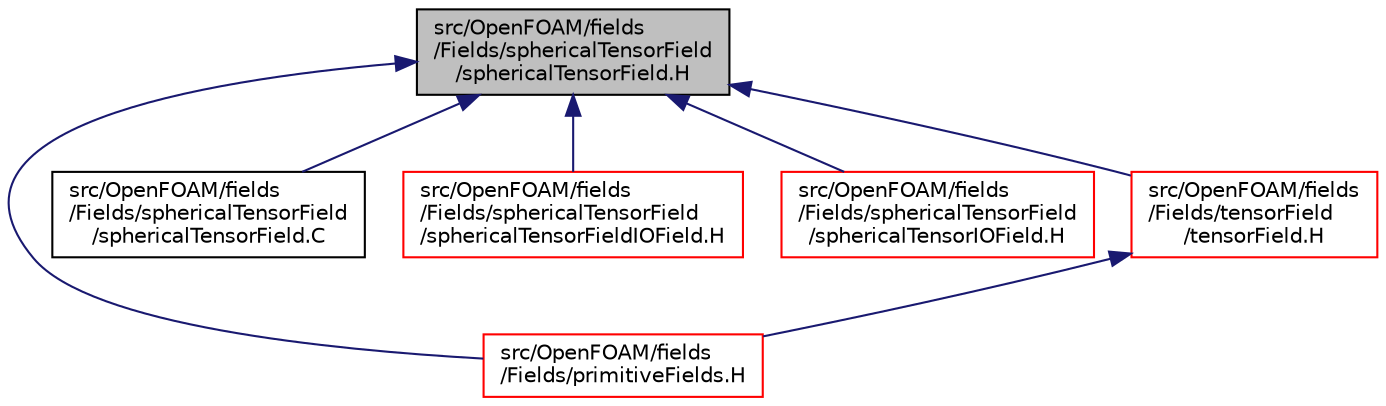 digraph "src/OpenFOAM/fields/Fields/sphericalTensorField/sphericalTensorField.H"
{
  bgcolor="transparent";
  edge [fontname="Helvetica",fontsize="10",labelfontname="Helvetica",labelfontsize="10"];
  node [fontname="Helvetica",fontsize="10",shape=record];
  Node1 [label="src/OpenFOAM/fields\l/Fields/sphericalTensorField\l/sphericalTensorField.H",height=0.2,width=0.4,color="black", fillcolor="grey75", style="filled", fontcolor="black"];
  Node1 -> Node2 [dir="back",color="midnightblue",fontsize="10",style="solid",fontname="Helvetica"];
  Node2 [label="src/OpenFOAM/fields\l/Fields/primitiveFields.H",height=0.2,width=0.4,color="red",URL="$a08289.html",tooltip="Specialisations of Field<T> for scalar, vector and tensor. "];
  Node1 -> Node3 [dir="back",color="midnightblue",fontsize="10",style="solid",fontname="Helvetica"];
  Node3 [label="src/OpenFOAM/fields\l/Fields/sphericalTensorField\l/sphericalTensorField.C",height=0.2,width=0.4,color="black",URL="$a08301.html"];
  Node1 -> Node4 [dir="back",color="midnightblue",fontsize="10",style="solid",fontname="Helvetica"];
  Node4 [label="src/OpenFOAM/fields\l/Fields/sphericalTensorField\l/sphericalTensorFieldIOField.H",height=0.2,width=0.4,color="red",URL="$a08304.html"];
  Node1 -> Node5 [dir="back",color="midnightblue",fontsize="10",style="solid",fontname="Helvetica"];
  Node5 [label="src/OpenFOAM/fields\l/Fields/sphericalTensorField\l/sphericalTensorIOField.H",height=0.2,width=0.4,color="red",URL="$a08306.html"];
  Node1 -> Node6 [dir="back",color="midnightblue",fontsize="10",style="solid",fontname="Helvetica"];
  Node6 [label="src/OpenFOAM/fields\l/Fields/tensorField\l/tensorField.H",height=0.2,width=0.4,color="red",URL="$a08316.html"];
  Node6 -> Node2 [dir="back",color="midnightblue",fontsize="10",style="solid",fontname="Helvetica"];
}
